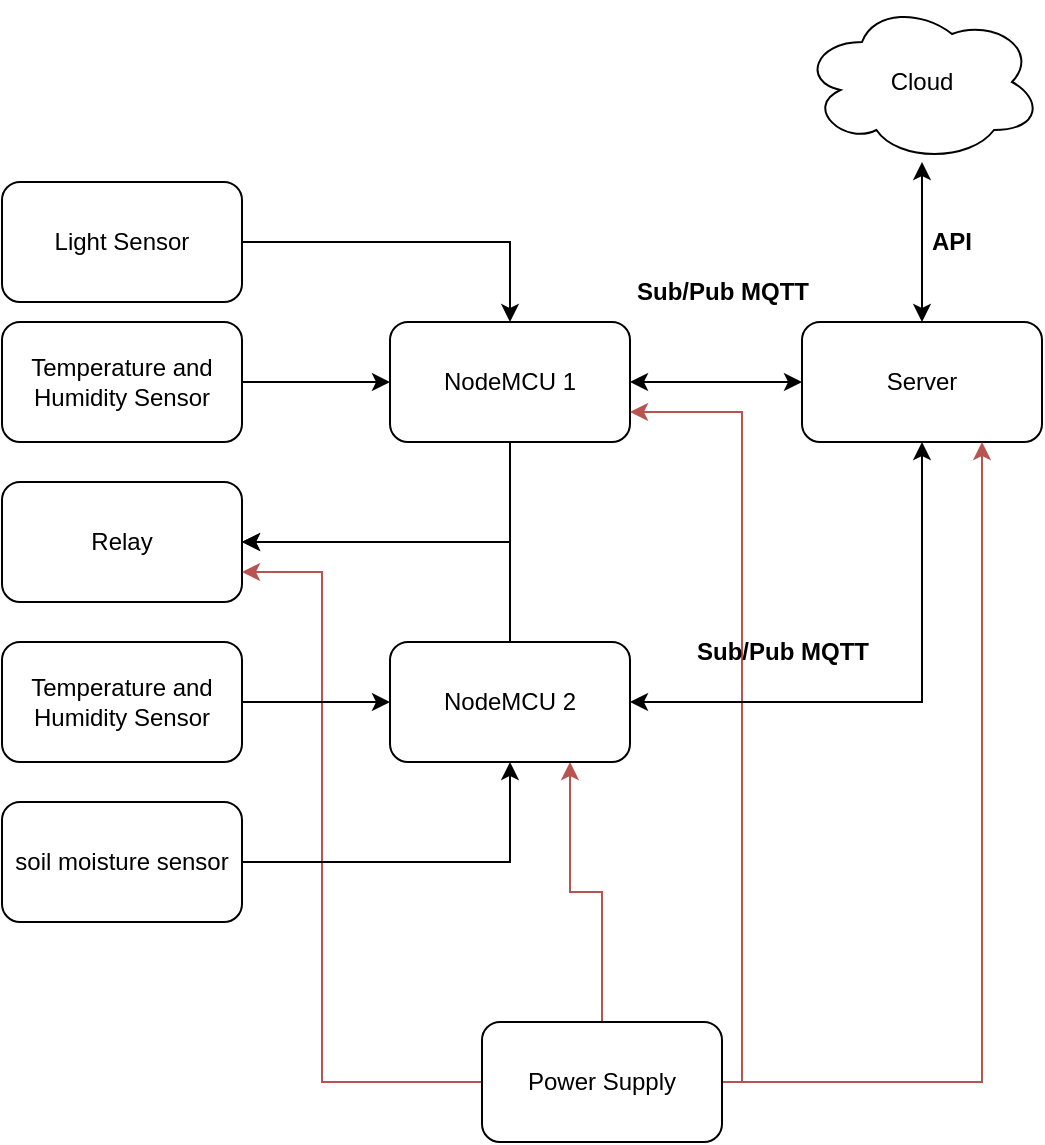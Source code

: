<mxfile version="21.6.5" type="github">
  <diagram name="Trang-1" id="DMHt6Bj8uNAS2uQc6lcl">
    <mxGraphModel dx="1434" dy="788" grid="1" gridSize="10" guides="1" tooltips="1" connect="1" arrows="1" fold="1" page="1" pageScale="1" pageWidth="827" pageHeight="1169" math="0" shadow="0">
      <root>
        <mxCell id="0" />
        <mxCell id="1" parent="0" />
        <mxCell id="AXXRzCusAXLwxcy1-cfK-5" style="edgeStyle=orthogonalEdgeStyle;rounded=0;orthogonalLoop=1;jettySize=auto;html=1;entryX=0;entryY=0.5;entryDx=0;entryDy=0;startArrow=classic;startFill=1;exitX=1;exitY=0.5;exitDx=0;exitDy=0;" parent="1" source="AXXRzCusAXLwxcy1-cfK-1" target="AXXRzCusAXLwxcy1-cfK-3" edge="1">
          <mxGeometry relative="1" as="geometry">
            <mxPoint x="460" y="350" as="sourcePoint" />
            <mxPoint x="610" y="340" as="targetPoint" />
            <Array as="points" />
          </mxGeometry>
        </mxCell>
        <mxCell id="AXXRzCusAXLwxcy1-cfK-31" style="edgeStyle=orthogonalEdgeStyle;rounded=0;orthogonalLoop=1;jettySize=auto;html=1;entryX=1;entryY=0.5;entryDx=0;entryDy=0;" parent="1" source="AXXRzCusAXLwxcy1-cfK-1" target="AXXRzCusAXLwxcy1-cfK-10" edge="1">
          <mxGeometry relative="1" as="geometry">
            <Array as="points">
              <mxPoint x="414" y="430" />
            </Array>
          </mxGeometry>
        </mxCell>
        <mxCell id="AXXRzCusAXLwxcy1-cfK-1" value="NodeMCU 1" style="rounded=1;whiteSpace=wrap;html=1;" parent="1" vertex="1">
          <mxGeometry x="354" y="320" width="120" height="60" as="geometry" />
        </mxCell>
        <mxCell id="AXXRzCusAXLwxcy1-cfK-4" style="edgeStyle=orthogonalEdgeStyle;rounded=0;orthogonalLoop=1;jettySize=auto;html=1;startArrow=classic;startFill=1;" parent="1" source="AXXRzCusAXLwxcy1-cfK-3" edge="1">
          <mxGeometry relative="1" as="geometry">
            <mxPoint x="620" y="240" as="targetPoint" />
          </mxGeometry>
        </mxCell>
        <mxCell id="AXXRzCusAXLwxcy1-cfK-3" value="Server" style="rounded=1;whiteSpace=wrap;html=1;" parent="1" vertex="1">
          <mxGeometry x="560" y="320" width="120" height="60" as="geometry" />
        </mxCell>
        <mxCell id="AXXRzCusAXLwxcy1-cfK-23" style="edgeStyle=orthogonalEdgeStyle;rounded=0;orthogonalLoop=1;jettySize=auto;html=1;entryX=0.5;entryY=0;entryDx=0;entryDy=0;" parent="1" source="AXXRzCusAXLwxcy1-cfK-8" target="AXXRzCusAXLwxcy1-cfK-1" edge="1">
          <mxGeometry relative="1" as="geometry" />
        </mxCell>
        <mxCell id="AXXRzCusAXLwxcy1-cfK-8" value="Light Sensor" style="rounded=1;whiteSpace=wrap;html=1;" parent="1" vertex="1">
          <mxGeometry x="160" y="250" width="120" height="60" as="geometry" />
        </mxCell>
        <mxCell id="AXXRzCusAXLwxcy1-cfK-12" style="edgeStyle=orthogonalEdgeStyle;rounded=0;orthogonalLoop=1;jettySize=auto;html=1;entryX=0;entryY=0.5;entryDx=0;entryDy=0;" parent="1" source="AXXRzCusAXLwxcy1-cfK-9" target="AXXRzCusAXLwxcy1-cfK-1" edge="1">
          <mxGeometry relative="1" as="geometry" />
        </mxCell>
        <mxCell id="AXXRzCusAXLwxcy1-cfK-9" value="Temperature and Humidity Sensor" style="rounded=1;whiteSpace=wrap;html=1;" parent="1" vertex="1">
          <mxGeometry x="160" y="320" width="120" height="60" as="geometry" />
        </mxCell>
        <mxCell id="AXXRzCusAXLwxcy1-cfK-10" value="Relay" style="rounded=1;whiteSpace=wrap;html=1;" parent="1" vertex="1">
          <mxGeometry x="160" y="400" width="120" height="60" as="geometry" />
        </mxCell>
        <mxCell id="AXXRzCusAXLwxcy1-cfK-37" style="edgeStyle=orthogonalEdgeStyle;rounded=0;orthogonalLoop=1;jettySize=auto;html=1;entryX=0.75;entryY=1;entryDx=0;entryDy=0;fillColor=#f8cecc;strokeColor=#b85450;" parent="1" source="AXXRzCusAXLwxcy1-cfK-14" target="AXXRzCusAXLwxcy1-cfK-3" edge="1">
          <mxGeometry relative="1" as="geometry" />
        </mxCell>
        <mxCell id="AXXRzCusAXLwxcy1-cfK-38" style="edgeStyle=orthogonalEdgeStyle;rounded=0;orthogonalLoop=1;jettySize=auto;html=1;entryX=1;entryY=0.75;entryDx=0;entryDy=0;fillColor=#f8cecc;strokeColor=#b85450;" parent="1" source="AXXRzCusAXLwxcy1-cfK-14" target="AXXRzCusAXLwxcy1-cfK-1" edge="1">
          <mxGeometry relative="1" as="geometry">
            <Array as="points">
              <mxPoint x="530" y="700" />
              <mxPoint x="530" y="365" />
            </Array>
          </mxGeometry>
        </mxCell>
        <mxCell id="AXXRzCusAXLwxcy1-cfK-41" style="edgeStyle=orthogonalEdgeStyle;rounded=0;orthogonalLoop=1;jettySize=auto;html=1;entryX=0.75;entryY=1;entryDx=0;entryDy=0;fillColor=#f8cecc;strokeColor=#b85450;" parent="1" source="AXXRzCusAXLwxcy1-cfK-14" target="AXXRzCusAXLwxcy1-cfK-27" edge="1">
          <mxGeometry relative="1" as="geometry" />
        </mxCell>
        <mxCell id="AXXRzCusAXLwxcy1-cfK-42" style="edgeStyle=orthogonalEdgeStyle;rounded=0;orthogonalLoop=1;jettySize=auto;html=1;entryX=1;entryY=0.75;entryDx=0;entryDy=0;fillColor=#f8cecc;strokeColor=#b85450;" parent="1" source="AXXRzCusAXLwxcy1-cfK-14" target="AXXRzCusAXLwxcy1-cfK-10" edge="1">
          <mxGeometry relative="1" as="geometry">
            <Array as="points">
              <mxPoint x="320" y="700" />
              <mxPoint x="320" y="445" />
            </Array>
          </mxGeometry>
        </mxCell>
        <mxCell id="AXXRzCusAXLwxcy1-cfK-14" value="Power Supply" style="rounded=1;whiteSpace=wrap;html=1;" parent="1" vertex="1">
          <mxGeometry x="400" y="670" width="120" height="60" as="geometry" />
        </mxCell>
        <mxCell id="AXXRzCusAXLwxcy1-cfK-28" style="edgeStyle=orthogonalEdgeStyle;rounded=0;orthogonalLoop=1;jettySize=auto;html=1;entryX=0.5;entryY=1;entryDx=0;entryDy=0;startArrow=classic;startFill=1;" parent="1" source="AXXRzCusAXLwxcy1-cfK-27" target="AXXRzCusAXLwxcy1-cfK-3" edge="1">
          <mxGeometry relative="1" as="geometry" />
        </mxCell>
        <mxCell id="AXXRzCusAXLwxcy1-cfK-32" style="edgeStyle=orthogonalEdgeStyle;rounded=0;orthogonalLoop=1;jettySize=auto;html=1;entryX=1;entryY=0.5;entryDx=0;entryDy=0;" parent="1" source="AXXRzCusAXLwxcy1-cfK-27" target="AXXRzCusAXLwxcy1-cfK-10" edge="1">
          <mxGeometry relative="1" as="geometry">
            <Array as="points">
              <mxPoint x="414" y="430" />
            </Array>
          </mxGeometry>
        </mxCell>
        <mxCell id="AXXRzCusAXLwxcy1-cfK-27" value="NodeMCU 2" style="rounded=1;whiteSpace=wrap;html=1;" parent="1" vertex="1">
          <mxGeometry x="354" y="480" width="120" height="60" as="geometry" />
        </mxCell>
        <mxCell id="AXXRzCusAXLwxcy1-cfK-33" style="edgeStyle=orthogonalEdgeStyle;rounded=0;orthogonalLoop=1;jettySize=auto;html=1;entryX=0;entryY=0.5;entryDx=0;entryDy=0;" parent="1" source="AXXRzCusAXLwxcy1-cfK-29" target="AXXRzCusAXLwxcy1-cfK-27" edge="1">
          <mxGeometry relative="1" as="geometry" />
        </mxCell>
        <mxCell id="AXXRzCusAXLwxcy1-cfK-29" value="Temperature and Humidity Sensor" style="rounded=1;whiteSpace=wrap;html=1;" parent="1" vertex="1">
          <mxGeometry x="160" y="480" width="120" height="60" as="geometry" />
        </mxCell>
        <mxCell id="AXXRzCusAXLwxcy1-cfK-36" style="edgeStyle=orthogonalEdgeStyle;rounded=0;orthogonalLoop=1;jettySize=auto;html=1;entryX=0.5;entryY=1;entryDx=0;entryDy=0;" parent="1" source="AXXRzCusAXLwxcy1-cfK-30" target="AXXRzCusAXLwxcy1-cfK-27" edge="1">
          <mxGeometry relative="1" as="geometry" />
        </mxCell>
        <mxCell id="AXXRzCusAXLwxcy1-cfK-30" value="soil moisture sensor" style="rounded=1;whiteSpace=wrap;html=1;" parent="1" vertex="1">
          <mxGeometry x="160" y="560" width="120" height="60" as="geometry" />
        </mxCell>
        <mxCell id="fdKpNf30qSWWNsh43AyD-1" value="&lt;b&gt;Sub/Pub MQTT&lt;/b&gt;" style="text;html=1;align=center;verticalAlign=middle;resizable=0;points=[];autosize=1;strokeColor=none;fillColor=none;" vertex="1" parent="1">
          <mxGeometry x="465" y="290" width="110" height="30" as="geometry" />
        </mxCell>
        <mxCell id="fdKpNf30qSWWNsh43AyD-3" value="&lt;b&gt;API&lt;/b&gt;" style="text;html=1;strokeColor=none;fillColor=none;align=center;verticalAlign=middle;whiteSpace=wrap;rounded=0;" vertex="1" parent="1">
          <mxGeometry x="605" y="265" width="60" height="30" as="geometry" />
        </mxCell>
        <mxCell id="fdKpNf30qSWWNsh43AyD-4" value="Cloud" style="ellipse;shape=cloud;whiteSpace=wrap;html=1;" vertex="1" parent="1">
          <mxGeometry x="560" y="160" width="120" height="80" as="geometry" />
        </mxCell>
        <mxCell id="fdKpNf30qSWWNsh43AyD-5" value="&lt;b&gt;Sub/Pub MQTT&lt;/b&gt;" style="text;html=1;align=center;verticalAlign=middle;resizable=0;points=[];autosize=1;strokeColor=none;fillColor=none;" vertex="1" parent="1">
          <mxGeometry x="495" y="470" width="110" height="30" as="geometry" />
        </mxCell>
      </root>
    </mxGraphModel>
  </diagram>
</mxfile>
